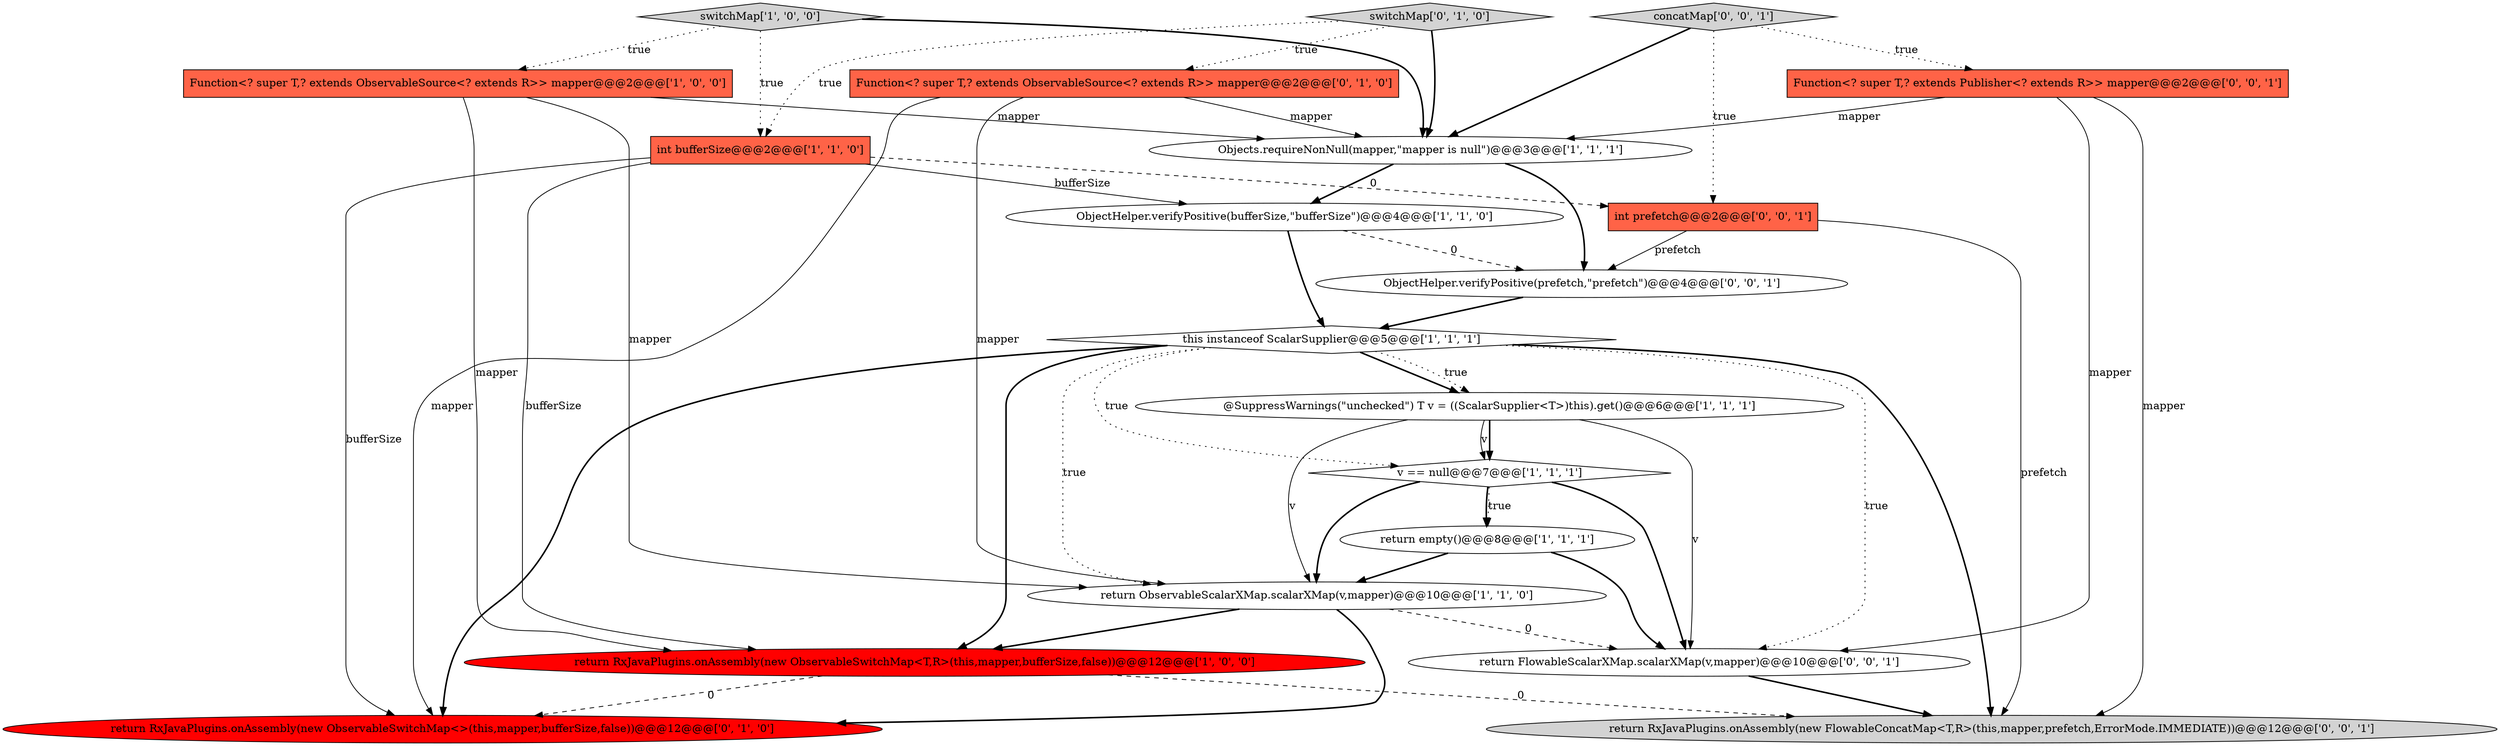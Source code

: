 digraph {
19 [style = filled, label = "return FlowableScalarXMap.scalarXMap(v,mapper)@@@10@@@['0', '0', '1']", fillcolor = white, shape = ellipse image = "AAA0AAABBB3BBB"];
16 [style = filled, label = "return RxJavaPlugins.onAssembly(new FlowableConcatMap<T,R>(this,mapper,prefetch,ErrorMode.IMMEDIATE))@@@12@@@['0', '0', '1']", fillcolor = lightgray, shape = ellipse image = "AAA0AAABBB3BBB"];
3 [style = filled, label = "return empty()@@@8@@@['1', '1', '1']", fillcolor = white, shape = ellipse image = "AAA0AAABBB1BBB"];
10 [style = filled, label = "int bufferSize@@@2@@@['1', '1', '0']", fillcolor = tomato, shape = box image = "AAA0AAABBB1BBB"];
18 [style = filled, label = "ObjectHelper.verifyPositive(prefetch,\"prefetch\")@@@4@@@['0', '0', '1']", fillcolor = white, shape = ellipse image = "AAA0AAABBB3BBB"];
4 [style = filled, label = "return RxJavaPlugins.onAssembly(new ObservableSwitchMap<T,R>(this,mapper,bufferSize,false))@@@12@@@['1', '0', '0']", fillcolor = red, shape = ellipse image = "AAA1AAABBB1BBB"];
0 [style = filled, label = "Function<? super T,? extends ObservableSource<? extends R>> mapper@@@2@@@['1', '0', '0']", fillcolor = tomato, shape = box image = "AAA0AAABBB1BBB"];
5 [style = filled, label = "switchMap['1', '0', '0']", fillcolor = lightgray, shape = diamond image = "AAA0AAABBB1BBB"];
1 [style = filled, label = "@SuppressWarnings(\"unchecked\") T v = ((ScalarSupplier<T>)this).get()@@@6@@@['1', '1', '1']", fillcolor = white, shape = ellipse image = "AAA0AAABBB1BBB"];
8 [style = filled, label = "this instanceof ScalarSupplier@@@5@@@['1', '1', '1']", fillcolor = white, shape = diamond image = "AAA0AAABBB1BBB"];
9 [style = filled, label = "return ObservableScalarXMap.scalarXMap(v,mapper)@@@10@@@['1', '1', '0']", fillcolor = white, shape = ellipse image = "AAA0AAABBB1BBB"];
13 [style = filled, label = "Function<? super T,? extends ObservableSource<? extends R>> mapper@@@2@@@['0', '1', '0']", fillcolor = tomato, shape = box image = "AAA0AAABBB2BBB"];
14 [style = filled, label = "Function<? super T,? extends Publisher<? extends R>> mapper@@@2@@@['0', '0', '1']", fillcolor = tomato, shape = box image = "AAA0AAABBB3BBB"];
12 [style = filled, label = "switchMap['0', '1', '0']", fillcolor = lightgray, shape = diamond image = "AAA0AAABBB2BBB"];
7 [style = filled, label = "ObjectHelper.verifyPositive(bufferSize,\"bufferSize\")@@@4@@@['1', '1', '0']", fillcolor = white, shape = ellipse image = "AAA0AAABBB1BBB"];
15 [style = filled, label = "int prefetch@@@2@@@['0', '0', '1']", fillcolor = tomato, shape = box image = "AAA0AAABBB3BBB"];
2 [style = filled, label = "v == null@@@7@@@['1', '1', '1']", fillcolor = white, shape = diamond image = "AAA0AAABBB1BBB"];
17 [style = filled, label = "concatMap['0', '0', '1']", fillcolor = lightgray, shape = diamond image = "AAA0AAABBB3BBB"];
6 [style = filled, label = "Objects.requireNonNull(mapper,\"mapper is null\")@@@3@@@['1', '1', '1']", fillcolor = white, shape = ellipse image = "AAA0AAABBB1BBB"];
11 [style = filled, label = "return RxJavaPlugins.onAssembly(new ObservableSwitchMap<>(this,mapper,bufferSize,false))@@@12@@@['0', '1', '0']", fillcolor = red, shape = ellipse image = "AAA1AAABBB2BBB"];
2->3 [style = dotted, label="true"];
1->2 [style = solid, label="v"];
10->15 [style = dashed, label="0"];
8->16 [style = bold, label=""];
10->11 [style = solid, label="bufferSize"];
2->19 [style = bold, label=""];
4->16 [style = dashed, label="0"];
9->11 [style = bold, label=""];
7->18 [style = dashed, label="0"];
10->4 [style = solid, label="bufferSize"];
17->6 [style = bold, label=""];
6->18 [style = bold, label=""];
8->2 [style = dotted, label="true"];
5->10 [style = dotted, label="true"];
2->3 [style = bold, label=""];
9->4 [style = bold, label=""];
15->16 [style = solid, label="prefetch"];
17->14 [style = dotted, label="true"];
13->6 [style = solid, label="mapper"];
5->0 [style = dotted, label="true"];
2->9 [style = bold, label=""];
13->9 [style = solid, label="mapper"];
7->8 [style = bold, label=""];
12->6 [style = bold, label=""];
19->16 [style = bold, label=""];
9->19 [style = dashed, label="0"];
3->9 [style = bold, label=""];
8->1 [style = bold, label=""];
8->1 [style = dotted, label="true"];
1->19 [style = solid, label="v"];
13->11 [style = solid, label="mapper"];
12->13 [style = dotted, label="true"];
17->15 [style = dotted, label="true"];
5->6 [style = bold, label=""];
12->10 [style = dotted, label="true"];
3->19 [style = bold, label=""];
10->7 [style = solid, label="bufferSize"];
14->6 [style = solid, label="mapper"];
1->9 [style = solid, label="v"];
0->9 [style = solid, label="mapper"];
14->16 [style = solid, label="mapper"];
1->2 [style = bold, label=""];
18->8 [style = bold, label=""];
8->9 [style = dotted, label="true"];
14->19 [style = solid, label="mapper"];
15->18 [style = solid, label="prefetch"];
8->4 [style = bold, label=""];
0->6 [style = solid, label="mapper"];
6->7 [style = bold, label=""];
4->11 [style = dashed, label="0"];
8->11 [style = bold, label=""];
8->19 [style = dotted, label="true"];
0->4 [style = solid, label="mapper"];
}

